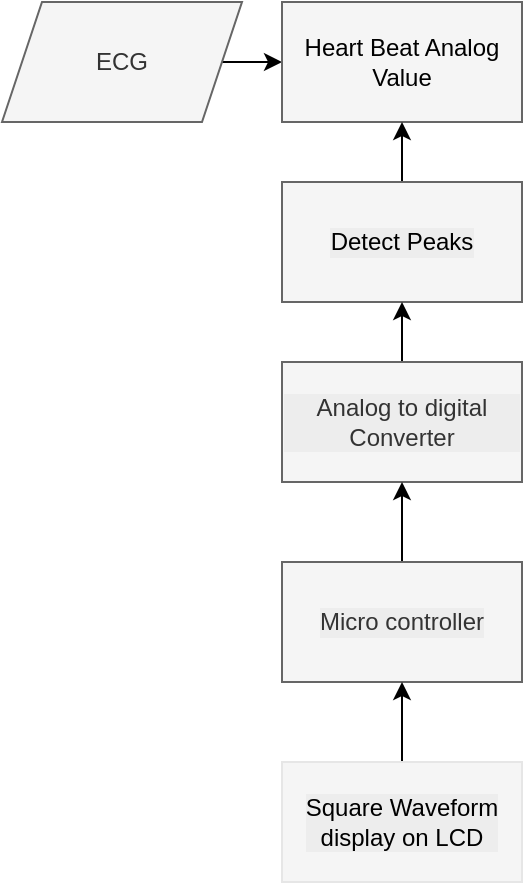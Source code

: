 <mxfile version="15.5.8" type="github"><diagram id="3UfI5p6qXNs9uJtxbX3z" name="Page-1"><mxGraphModel dx="868" dy="450" grid="1" gridSize="10" guides="1" tooltips="1" connect="1" arrows="1" fold="1" page="1" pageScale="1" pageWidth="850" pageHeight="1100" math="0" shadow="0"><root><mxCell id="0"/><mxCell id="1" parent="0"/><mxCell id="xc1eATTEk13y0nITUVft-3" style="edgeStyle=orthogonalEdgeStyle;rounded=0;orthogonalLoop=1;jettySize=auto;html=1;exitX=1;exitY=0.5;exitDx=0;exitDy=0;entryX=0;entryY=0.5;entryDx=0;entryDy=0;fontColor=#FF9D3B;" edge="1" parent="1" source="xc1eATTEk13y0nITUVft-1" target="xc1eATTEk13y0nITUVft-2"><mxGeometry relative="1" as="geometry"/></mxCell><mxCell id="xc1eATTEk13y0nITUVft-1" value="ECG" style="shape=parallelogram;perimeter=parallelogramPerimeter;whiteSpace=wrap;html=1;fixedSize=1;fillColor=#f5f5f5;fontColor=#333333;strokeColor=#666666;" vertex="1" parent="1"><mxGeometry x="200" y="80" width="120" height="60" as="geometry"/></mxCell><mxCell id="xc1eATTEk13y0nITUVft-2" value="&lt;font color=&quot;#000000&quot;&gt;Heart Beat Analog Value&lt;/font&gt;" style="rounded=0;whiteSpace=wrap;html=1;fontColor=#333333;fillColor=#f5f5f5;strokeColor=#666666;" vertex="1" parent="1"><mxGeometry x="340" y="80" width="120" height="60" as="geometry"/></mxCell><mxCell id="xc1eATTEk13y0nITUVft-5" value="" style="edgeStyle=orthogonalEdgeStyle;rounded=0;orthogonalLoop=1;jettySize=auto;html=1;fontColor=#000000;" edge="1" parent="1" source="xc1eATTEk13y0nITUVft-4" target="xc1eATTEk13y0nITUVft-2"><mxGeometry relative="1" as="geometry"/></mxCell><mxCell id="xc1eATTEk13y0nITUVft-4" value="Detect Peaks" style="rounded=0;whiteSpace=wrap;html=1;labelBackgroundColor=#EDEDED;fillColor=#f5f5f5;strokeColor=#666666;fontColor=#000000;" vertex="1" parent="1"><mxGeometry x="340" y="170" width="120" height="60" as="geometry"/></mxCell><mxCell id="xc1eATTEk13y0nITUVft-7" value="" style="edgeStyle=orthogonalEdgeStyle;rounded=0;orthogonalLoop=1;jettySize=auto;html=1;fontColor=#000000;" edge="1" parent="1" source="xc1eATTEk13y0nITUVft-6" target="xc1eATTEk13y0nITUVft-4"><mxGeometry relative="1" as="geometry"/></mxCell><mxCell id="xc1eATTEk13y0nITUVft-6" value="Analog to digital Converter&lt;br&gt;" style="rounded=0;whiteSpace=wrap;html=1;labelBackgroundColor=#EDEDED;fontColor=#333333;strokeColor=#666666;fillColor=#f5f5f5;" vertex="1" parent="1"><mxGeometry x="340" y="260" width="120" height="60" as="geometry"/></mxCell><mxCell id="xc1eATTEk13y0nITUVft-9" value="" style="edgeStyle=orthogonalEdgeStyle;rounded=0;orthogonalLoop=1;jettySize=auto;html=1;fontColor=#000000;" edge="1" parent="1" source="xc1eATTEk13y0nITUVft-8" target="xc1eATTEk13y0nITUVft-6"><mxGeometry relative="1" as="geometry"/></mxCell><mxCell id="xc1eATTEk13y0nITUVft-8" value="Micro controller" style="rounded=0;whiteSpace=wrap;html=1;labelBackgroundColor=#EDEDED;fontColor=#333333;strokeColor=#666666;fillColor=#F5F5F5;" vertex="1" parent="1"><mxGeometry x="340" y="360" width="120" height="60" as="geometry"/></mxCell><mxCell id="xc1eATTEk13y0nITUVft-11" value="" style="edgeStyle=orthogonalEdgeStyle;rounded=0;orthogonalLoop=1;jettySize=auto;html=1;fontColor=#000000;" edge="1" parent="1" source="xc1eATTEk13y0nITUVft-10" target="xc1eATTEk13y0nITUVft-8"><mxGeometry relative="1" as="geometry"/></mxCell><mxCell id="xc1eATTEk13y0nITUVft-10" value="Square Waveform&lt;br&gt;display on LCD" style="rounded=0;whiteSpace=wrap;html=1;labelBackgroundColor=#EDEDED;fontColor=#000000;strokeColor=#E6E6E6;fillColor=#F5F5F5;" vertex="1" parent="1"><mxGeometry x="340" y="460" width="120" height="60" as="geometry"/></mxCell></root></mxGraphModel></diagram></mxfile>
